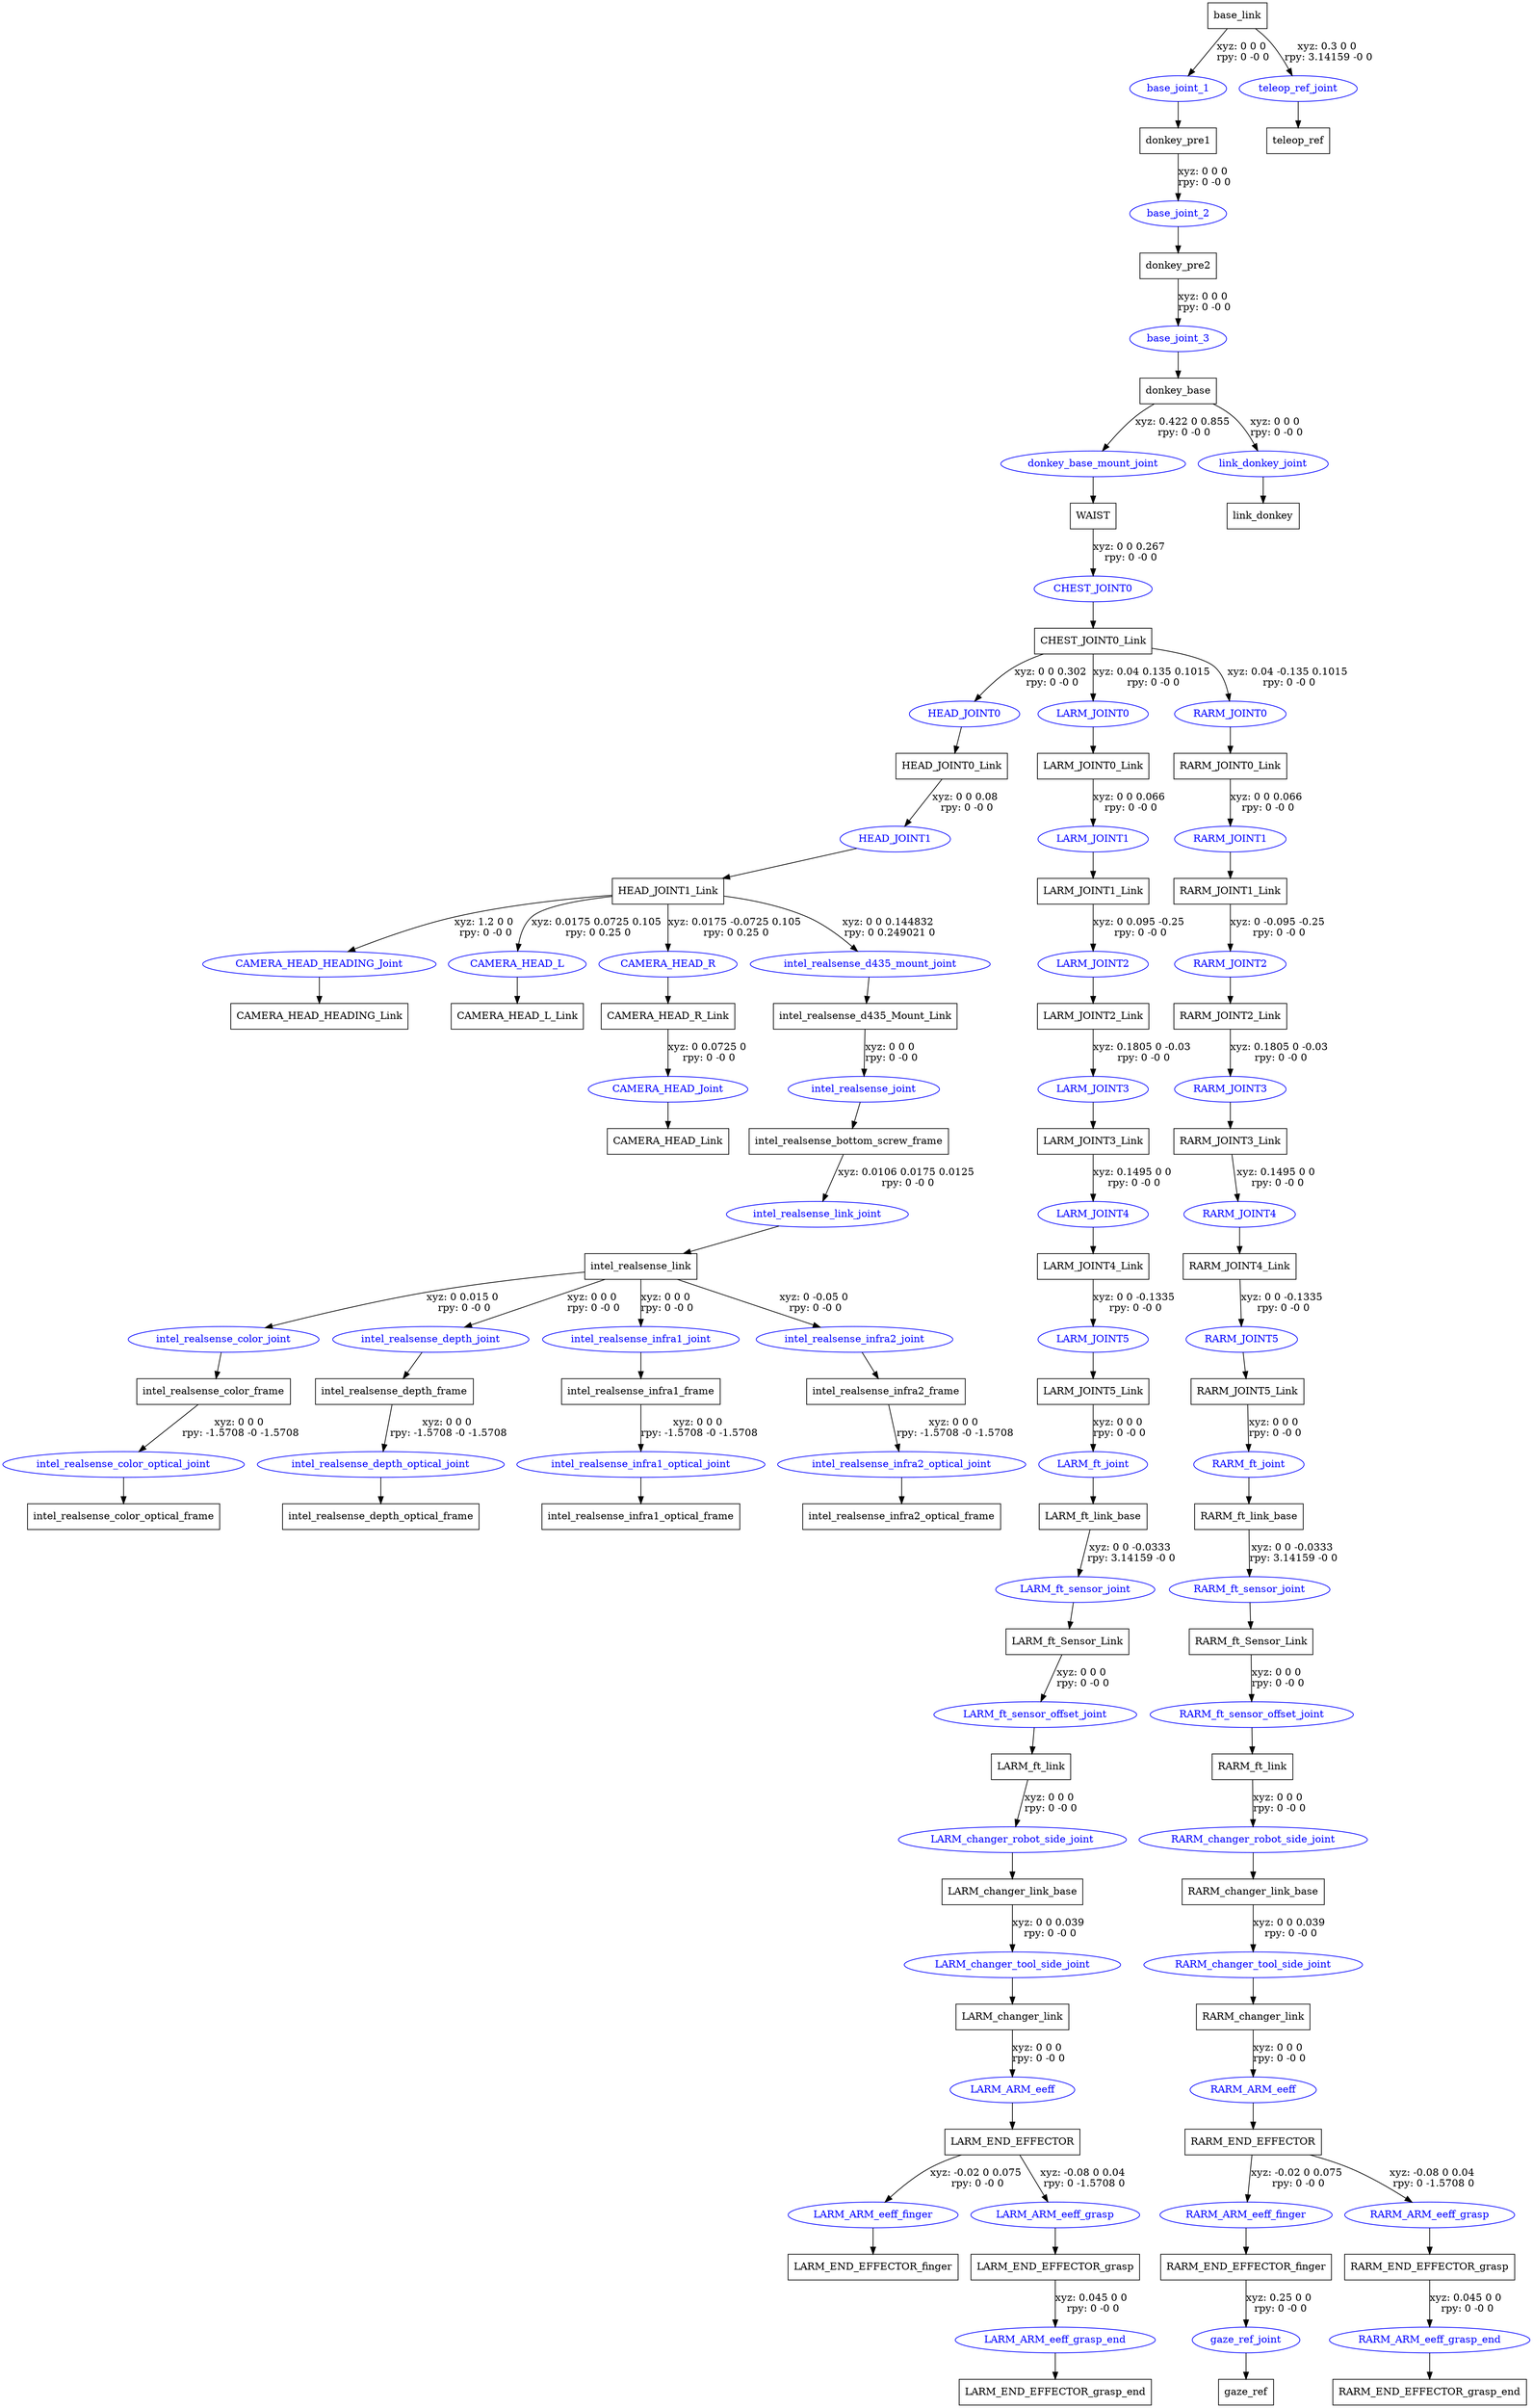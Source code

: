 digraph G {
node [shape=box];
"base_link" [label="base_link"];
"donkey_pre1" [label="donkey_pre1"];
"donkey_pre2" [label="donkey_pre2"];
"donkey_base" [label="donkey_base"];
"WAIST" [label="WAIST"];
"CHEST_JOINT0_Link" [label="CHEST_JOINT0_Link"];
"HEAD_JOINT0_Link" [label="HEAD_JOINT0_Link"];
"HEAD_JOINT1_Link" [label="HEAD_JOINT1_Link"];
"CAMERA_HEAD_HEADING_Link" [label="CAMERA_HEAD_HEADING_Link"];
"CAMERA_HEAD_L_Link" [label="CAMERA_HEAD_L_Link"];
"CAMERA_HEAD_R_Link" [label="CAMERA_HEAD_R_Link"];
"CAMERA_HEAD_Link" [label="CAMERA_HEAD_Link"];
"intel_realsense_d435_Mount_Link" [label="intel_realsense_d435_Mount_Link"];
"intel_realsense_bottom_screw_frame" [label="intel_realsense_bottom_screw_frame"];
"intel_realsense_link" [label="intel_realsense_link"];
"intel_realsense_color_frame" [label="intel_realsense_color_frame"];
"intel_realsense_color_optical_frame" [label="intel_realsense_color_optical_frame"];
"intel_realsense_depth_frame" [label="intel_realsense_depth_frame"];
"intel_realsense_depth_optical_frame" [label="intel_realsense_depth_optical_frame"];
"intel_realsense_infra1_frame" [label="intel_realsense_infra1_frame"];
"intel_realsense_infra1_optical_frame" [label="intel_realsense_infra1_optical_frame"];
"intel_realsense_infra2_frame" [label="intel_realsense_infra2_frame"];
"intel_realsense_infra2_optical_frame" [label="intel_realsense_infra2_optical_frame"];
"LARM_JOINT0_Link" [label="LARM_JOINT0_Link"];
"LARM_JOINT1_Link" [label="LARM_JOINT1_Link"];
"LARM_JOINT2_Link" [label="LARM_JOINT2_Link"];
"LARM_JOINT3_Link" [label="LARM_JOINT3_Link"];
"LARM_JOINT4_Link" [label="LARM_JOINT4_Link"];
"LARM_JOINT5_Link" [label="LARM_JOINT5_Link"];
"LARM_ft_link_base" [label="LARM_ft_link_base"];
"LARM_ft_Sensor_Link" [label="LARM_ft_Sensor_Link"];
"LARM_ft_link" [label="LARM_ft_link"];
"LARM_changer_link_base" [label="LARM_changer_link_base"];
"LARM_changer_link" [label="LARM_changer_link"];
"LARM_END_EFFECTOR" [label="LARM_END_EFFECTOR"];
"LARM_END_EFFECTOR_finger" [label="LARM_END_EFFECTOR_finger"];
"LARM_END_EFFECTOR_grasp" [label="LARM_END_EFFECTOR_grasp"];
"LARM_END_EFFECTOR_grasp_end" [label="LARM_END_EFFECTOR_grasp_end"];
"RARM_JOINT0_Link" [label="RARM_JOINT0_Link"];
"RARM_JOINT1_Link" [label="RARM_JOINT1_Link"];
"RARM_JOINT2_Link" [label="RARM_JOINT2_Link"];
"RARM_JOINT3_Link" [label="RARM_JOINT3_Link"];
"RARM_JOINT4_Link" [label="RARM_JOINT4_Link"];
"RARM_JOINT5_Link" [label="RARM_JOINT5_Link"];
"RARM_ft_link_base" [label="RARM_ft_link_base"];
"RARM_ft_Sensor_Link" [label="RARM_ft_Sensor_Link"];
"RARM_ft_link" [label="RARM_ft_link"];
"RARM_changer_link_base" [label="RARM_changer_link_base"];
"RARM_changer_link" [label="RARM_changer_link"];
"RARM_END_EFFECTOR" [label="RARM_END_EFFECTOR"];
"RARM_END_EFFECTOR_finger" [label="RARM_END_EFFECTOR_finger"];
"gaze_ref" [label="gaze_ref"];
"RARM_END_EFFECTOR_grasp" [label="RARM_END_EFFECTOR_grasp"];
"RARM_END_EFFECTOR_grasp_end" [label="RARM_END_EFFECTOR_grasp_end"];
"link_donkey" [label="link_donkey"];
"teleop_ref" [label="teleop_ref"];
node [shape=ellipse, color=blue, fontcolor=blue];
"base_link" -> "base_joint_1" [label="xyz: 0 0 0 \nrpy: 0 -0 0"]
"base_joint_1" -> "donkey_pre1"
"donkey_pre1" -> "base_joint_2" [label="xyz: 0 0 0 \nrpy: 0 -0 0"]
"base_joint_2" -> "donkey_pre2"
"donkey_pre2" -> "base_joint_3" [label="xyz: 0 0 0 \nrpy: 0 -0 0"]
"base_joint_3" -> "donkey_base"
"donkey_base" -> "donkey_base_mount_joint" [label="xyz: 0.422 0 0.855 \nrpy: 0 -0 0"]
"donkey_base_mount_joint" -> "WAIST"
"WAIST" -> "CHEST_JOINT0" [label="xyz: 0 0 0.267 \nrpy: 0 -0 0"]
"CHEST_JOINT0" -> "CHEST_JOINT0_Link"
"CHEST_JOINT0_Link" -> "HEAD_JOINT0" [label="xyz: 0 0 0.302 \nrpy: 0 -0 0"]
"HEAD_JOINT0" -> "HEAD_JOINT0_Link"
"HEAD_JOINT0_Link" -> "HEAD_JOINT1" [label="xyz: 0 0 0.08 \nrpy: 0 -0 0"]
"HEAD_JOINT1" -> "HEAD_JOINT1_Link"
"HEAD_JOINT1_Link" -> "CAMERA_HEAD_HEADING_Joint" [label="xyz: 1.2 0 0 \nrpy: 0 -0 0"]
"CAMERA_HEAD_HEADING_Joint" -> "CAMERA_HEAD_HEADING_Link"
"HEAD_JOINT1_Link" -> "CAMERA_HEAD_L" [label="xyz: 0.0175 0.0725 0.105 \nrpy: 0 0.25 0"]
"CAMERA_HEAD_L" -> "CAMERA_HEAD_L_Link"
"HEAD_JOINT1_Link" -> "CAMERA_HEAD_R" [label="xyz: 0.0175 -0.0725 0.105 \nrpy: 0 0.25 0"]
"CAMERA_HEAD_R" -> "CAMERA_HEAD_R_Link"
"CAMERA_HEAD_R_Link" -> "CAMERA_HEAD_Joint" [label="xyz: 0 0.0725 0 \nrpy: 0 -0 0"]
"CAMERA_HEAD_Joint" -> "CAMERA_HEAD_Link"
"HEAD_JOINT1_Link" -> "intel_realsense_d435_mount_joint" [label="xyz: 0 0 0.144832 \nrpy: 0 0.249021 0"]
"intel_realsense_d435_mount_joint" -> "intel_realsense_d435_Mount_Link"
"intel_realsense_d435_Mount_Link" -> "intel_realsense_joint" [label="xyz: 0 0 0 \nrpy: 0 -0 0"]
"intel_realsense_joint" -> "intel_realsense_bottom_screw_frame"
"intel_realsense_bottom_screw_frame" -> "intel_realsense_link_joint" [label="xyz: 0.0106 0.0175 0.0125 \nrpy: 0 -0 0"]
"intel_realsense_link_joint" -> "intel_realsense_link"
"intel_realsense_link" -> "intel_realsense_color_joint" [label="xyz: 0 0.015 0 \nrpy: 0 -0 0"]
"intel_realsense_color_joint" -> "intel_realsense_color_frame"
"intel_realsense_color_frame" -> "intel_realsense_color_optical_joint" [label="xyz: 0 0 0 \nrpy: -1.5708 -0 -1.5708"]
"intel_realsense_color_optical_joint" -> "intel_realsense_color_optical_frame"
"intel_realsense_link" -> "intel_realsense_depth_joint" [label="xyz: 0 0 0 \nrpy: 0 -0 0"]
"intel_realsense_depth_joint" -> "intel_realsense_depth_frame"
"intel_realsense_depth_frame" -> "intel_realsense_depth_optical_joint" [label="xyz: 0 0 0 \nrpy: -1.5708 -0 -1.5708"]
"intel_realsense_depth_optical_joint" -> "intel_realsense_depth_optical_frame"
"intel_realsense_link" -> "intel_realsense_infra1_joint" [label="xyz: 0 0 0 \nrpy: 0 -0 0"]
"intel_realsense_infra1_joint" -> "intel_realsense_infra1_frame"
"intel_realsense_infra1_frame" -> "intel_realsense_infra1_optical_joint" [label="xyz: 0 0 0 \nrpy: -1.5708 -0 -1.5708"]
"intel_realsense_infra1_optical_joint" -> "intel_realsense_infra1_optical_frame"
"intel_realsense_link" -> "intel_realsense_infra2_joint" [label="xyz: 0 -0.05 0 \nrpy: 0 -0 0"]
"intel_realsense_infra2_joint" -> "intel_realsense_infra2_frame"
"intel_realsense_infra2_frame" -> "intel_realsense_infra2_optical_joint" [label="xyz: 0 0 0 \nrpy: -1.5708 -0 -1.5708"]
"intel_realsense_infra2_optical_joint" -> "intel_realsense_infra2_optical_frame"
"CHEST_JOINT0_Link" -> "LARM_JOINT0" [label="xyz: 0.04 0.135 0.1015 \nrpy: 0 -0 0"]
"LARM_JOINT0" -> "LARM_JOINT0_Link"
"LARM_JOINT0_Link" -> "LARM_JOINT1" [label="xyz: 0 0 0.066 \nrpy: 0 -0 0"]
"LARM_JOINT1" -> "LARM_JOINT1_Link"
"LARM_JOINT1_Link" -> "LARM_JOINT2" [label="xyz: 0 0.095 -0.25 \nrpy: 0 -0 0"]
"LARM_JOINT2" -> "LARM_JOINT2_Link"
"LARM_JOINT2_Link" -> "LARM_JOINT3" [label="xyz: 0.1805 0 -0.03 \nrpy: 0 -0 0"]
"LARM_JOINT3" -> "LARM_JOINT3_Link"
"LARM_JOINT3_Link" -> "LARM_JOINT4" [label="xyz: 0.1495 0 0 \nrpy: 0 -0 0"]
"LARM_JOINT4" -> "LARM_JOINT4_Link"
"LARM_JOINT4_Link" -> "LARM_JOINT5" [label="xyz: 0 0 -0.1335 \nrpy: 0 -0 0"]
"LARM_JOINT5" -> "LARM_JOINT5_Link"
"LARM_JOINT5_Link" -> "LARM_ft_joint" [label="xyz: 0 0 0 \nrpy: 0 -0 0"]
"LARM_ft_joint" -> "LARM_ft_link_base"
"LARM_ft_link_base" -> "LARM_ft_sensor_joint" [label="xyz: 0 0 -0.0333 \nrpy: 3.14159 -0 0"]
"LARM_ft_sensor_joint" -> "LARM_ft_Sensor_Link"
"LARM_ft_Sensor_Link" -> "LARM_ft_sensor_offset_joint" [label="xyz: 0 0 0 \nrpy: 0 -0 0"]
"LARM_ft_sensor_offset_joint" -> "LARM_ft_link"
"LARM_ft_link" -> "LARM_changer_robot_side_joint" [label="xyz: 0 0 0 \nrpy: 0 -0 0"]
"LARM_changer_robot_side_joint" -> "LARM_changer_link_base"
"LARM_changer_link_base" -> "LARM_changer_tool_side_joint" [label="xyz: 0 0 0.039 \nrpy: 0 -0 0"]
"LARM_changer_tool_side_joint" -> "LARM_changer_link"
"LARM_changer_link" -> "LARM_ARM_eeff" [label="xyz: 0 0 0 \nrpy: 0 -0 0"]
"LARM_ARM_eeff" -> "LARM_END_EFFECTOR"
"LARM_END_EFFECTOR" -> "LARM_ARM_eeff_finger" [label="xyz: -0.02 0 0.075 \nrpy: 0 -0 0"]
"LARM_ARM_eeff_finger" -> "LARM_END_EFFECTOR_finger"
"LARM_END_EFFECTOR" -> "LARM_ARM_eeff_grasp" [label="xyz: -0.08 0 0.04 \nrpy: 0 -1.5708 0"]
"LARM_ARM_eeff_grasp" -> "LARM_END_EFFECTOR_grasp"
"LARM_END_EFFECTOR_grasp" -> "LARM_ARM_eeff_grasp_end" [label="xyz: 0.045 0 0 \nrpy: 0 -0 0"]
"LARM_ARM_eeff_grasp_end" -> "LARM_END_EFFECTOR_grasp_end"
"CHEST_JOINT0_Link" -> "RARM_JOINT0" [label="xyz: 0.04 -0.135 0.1015 \nrpy: 0 -0 0"]
"RARM_JOINT0" -> "RARM_JOINT0_Link"
"RARM_JOINT0_Link" -> "RARM_JOINT1" [label="xyz: 0 0 0.066 \nrpy: 0 -0 0"]
"RARM_JOINT1" -> "RARM_JOINT1_Link"
"RARM_JOINT1_Link" -> "RARM_JOINT2" [label="xyz: 0 -0.095 -0.25 \nrpy: 0 -0 0"]
"RARM_JOINT2" -> "RARM_JOINT2_Link"
"RARM_JOINT2_Link" -> "RARM_JOINT3" [label="xyz: 0.1805 0 -0.03 \nrpy: 0 -0 0"]
"RARM_JOINT3" -> "RARM_JOINT3_Link"
"RARM_JOINT3_Link" -> "RARM_JOINT4" [label="xyz: 0.1495 0 0 \nrpy: 0 -0 0"]
"RARM_JOINT4" -> "RARM_JOINT4_Link"
"RARM_JOINT4_Link" -> "RARM_JOINT5" [label="xyz: 0 0 -0.1335 \nrpy: 0 -0 0"]
"RARM_JOINT5" -> "RARM_JOINT5_Link"
"RARM_JOINT5_Link" -> "RARM_ft_joint" [label="xyz: 0 0 0 \nrpy: 0 -0 0"]
"RARM_ft_joint" -> "RARM_ft_link_base"
"RARM_ft_link_base" -> "RARM_ft_sensor_joint" [label="xyz: 0 0 -0.0333 \nrpy: 3.14159 -0 0"]
"RARM_ft_sensor_joint" -> "RARM_ft_Sensor_Link"
"RARM_ft_Sensor_Link" -> "RARM_ft_sensor_offset_joint" [label="xyz: 0 0 0 \nrpy: 0 -0 0"]
"RARM_ft_sensor_offset_joint" -> "RARM_ft_link"
"RARM_ft_link" -> "RARM_changer_robot_side_joint" [label="xyz: 0 0 0 \nrpy: 0 -0 0"]
"RARM_changer_robot_side_joint" -> "RARM_changer_link_base"
"RARM_changer_link_base" -> "RARM_changer_tool_side_joint" [label="xyz: 0 0 0.039 \nrpy: 0 -0 0"]
"RARM_changer_tool_side_joint" -> "RARM_changer_link"
"RARM_changer_link" -> "RARM_ARM_eeff" [label="xyz: 0 0 0 \nrpy: 0 -0 0"]
"RARM_ARM_eeff" -> "RARM_END_EFFECTOR"
"RARM_END_EFFECTOR" -> "RARM_ARM_eeff_finger" [label="xyz: -0.02 0 0.075 \nrpy: 0 -0 0"]
"RARM_ARM_eeff_finger" -> "RARM_END_EFFECTOR_finger"
"RARM_END_EFFECTOR_finger" -> "gaze_ref_joint" [label="xyz: 0.25 0 0 \nrpy: 0 -0 0"]
"gaze_ref_joint" -> "gaze_ref"
"RARM_END_EFFECTOR" -> "RARM_ARM_eeff_grasp" [label="xyz: -0.08 0 0.04 \nrpy: 0 -1.5708 0"]
"RARM_ARM_eeff_grasp" -> "RARM_END_EFFECTOR_grasp"
"RARM_END_EFFECTOR_grasp" -> "RARM_ARM_eeff_grasp_end" [label="xyz: 0.045 0 0 \nrpy: 0 -0 0"]
"RARM_ARM_eeff_grasp_end" -> "RARM_END_EFFECTOR_grasp_end"
"donkey_base" -> "link_donkey_joint" [label="xyz: 0 0 0 \nrpy: 0 -0 0"]
"link_donkey_joint" -> "link_donkey"
"base_link" -> "teleop_ref_joint" [label="xyz: 0.3 0 0 \nrpy: 3.14159 -0 0"]
"teleop_ref_joint" -> "teleop_ref"
}

